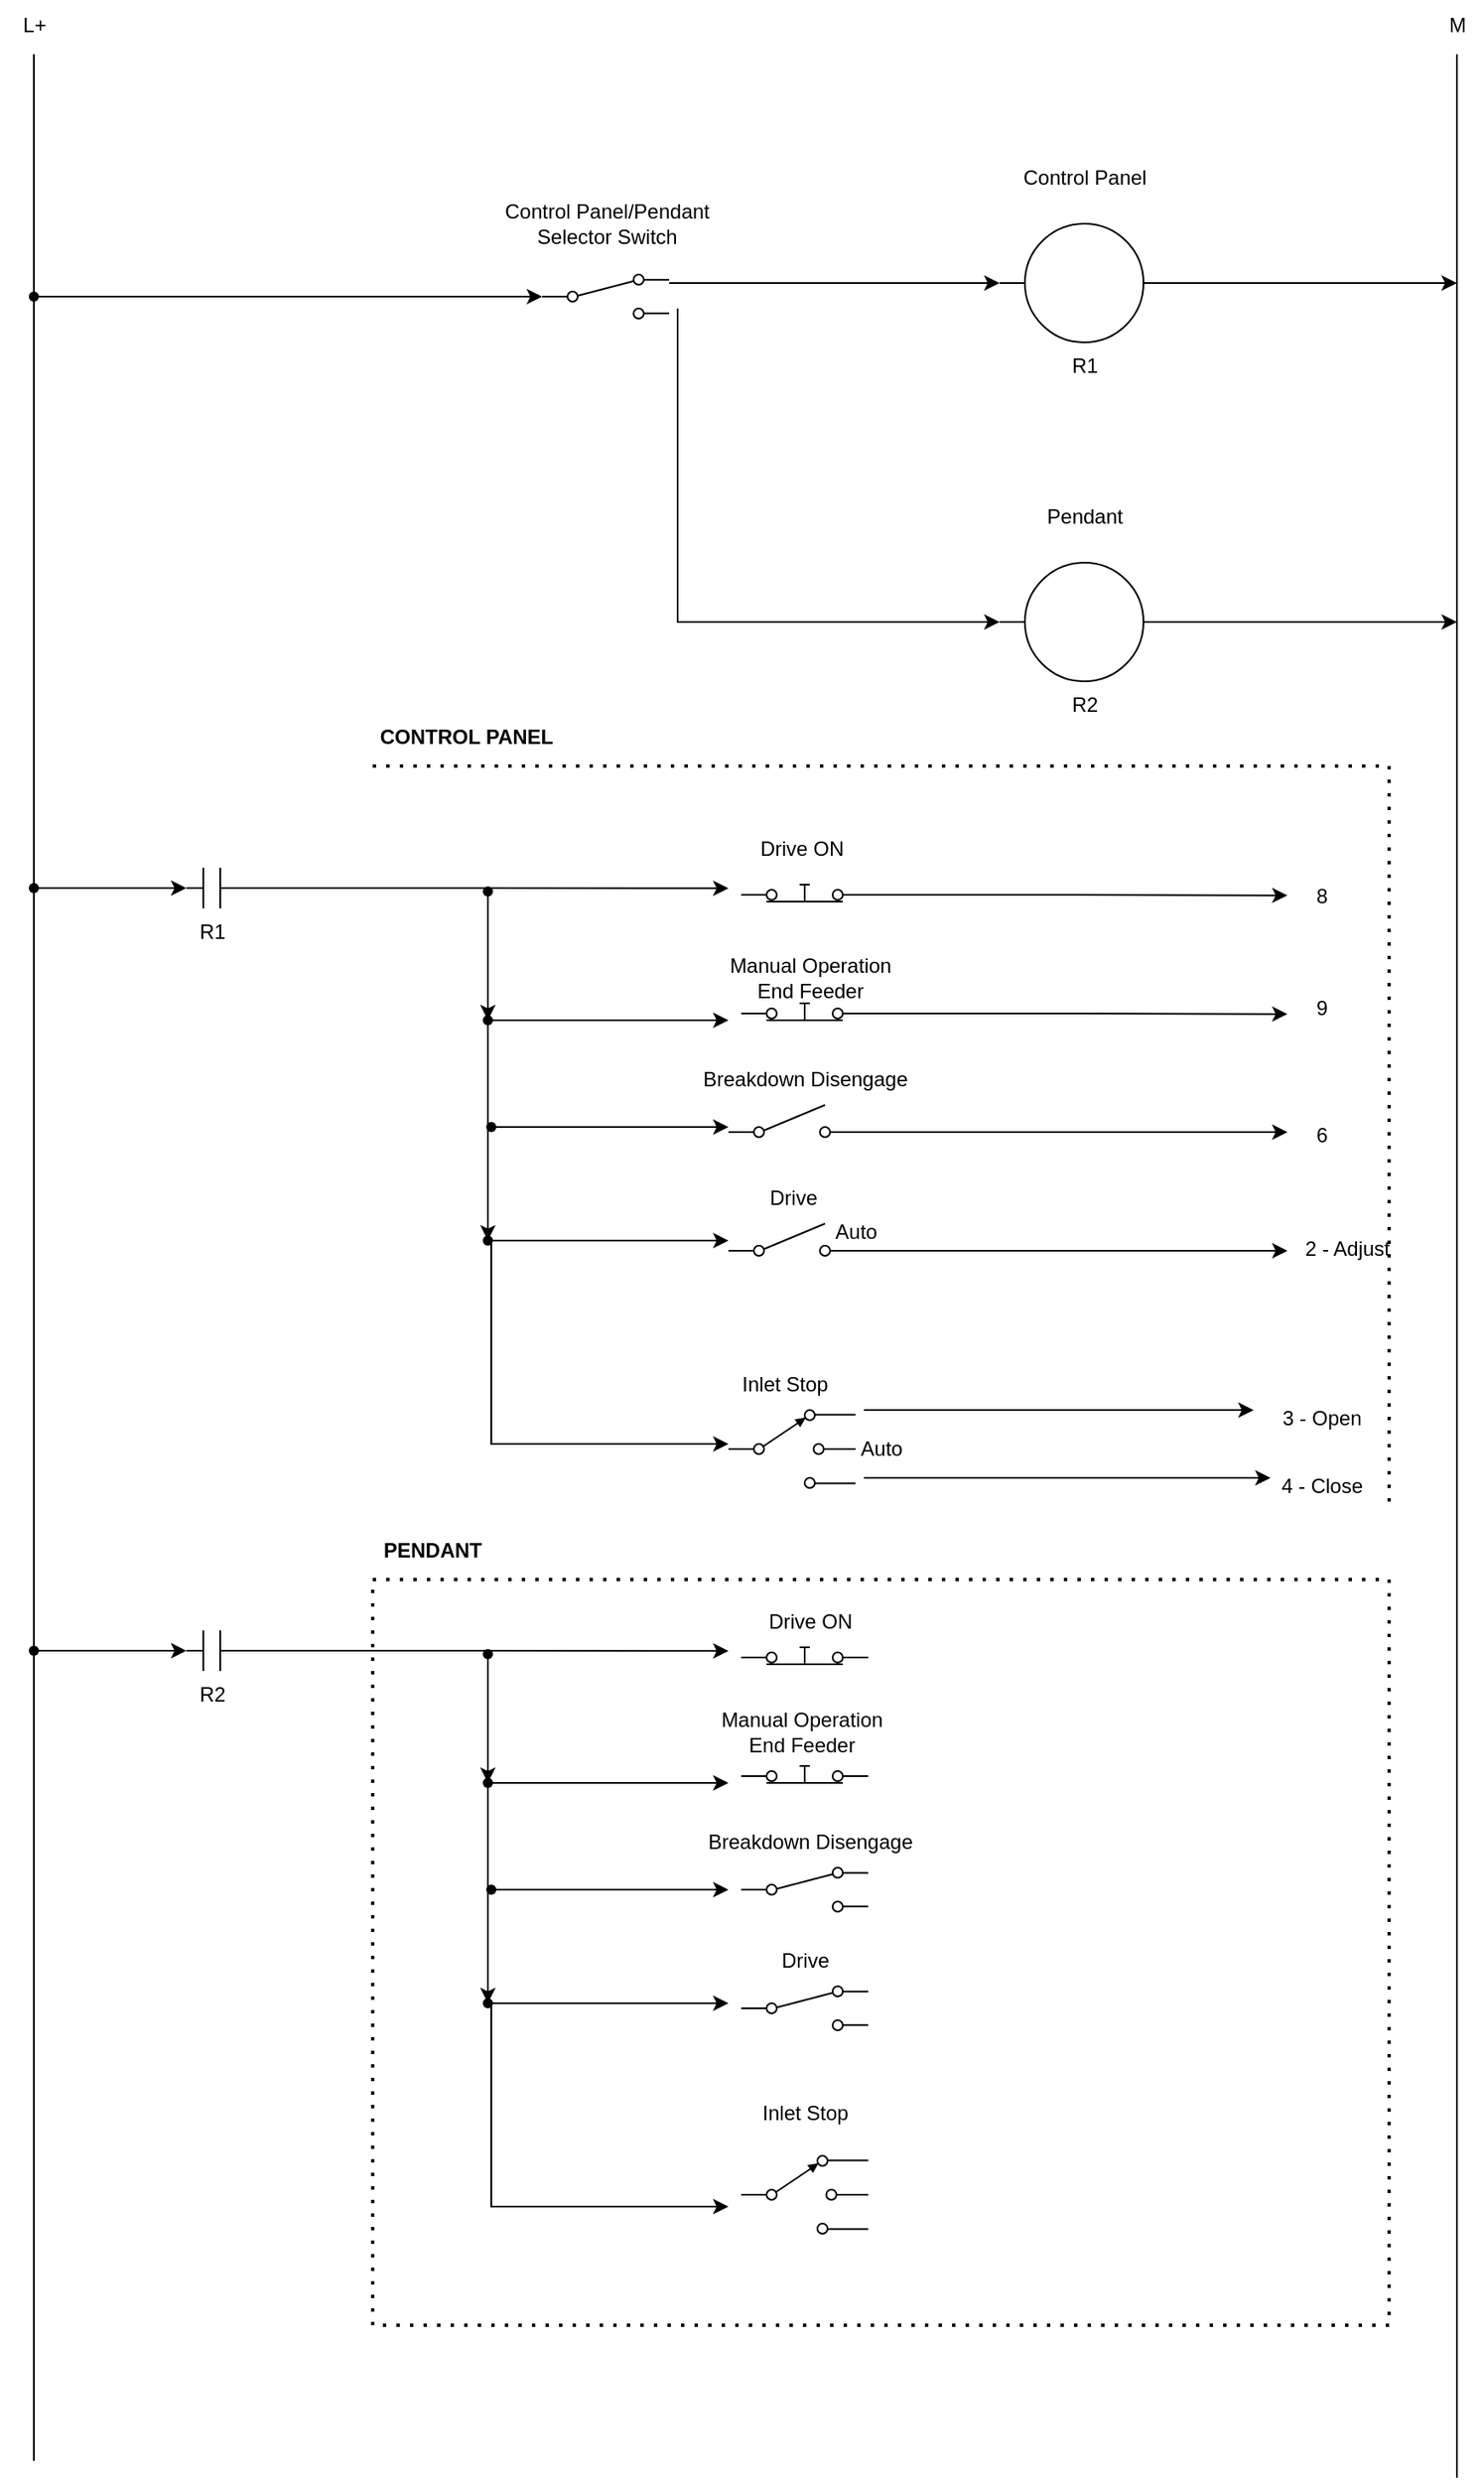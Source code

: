<mxfile version="26.0.16">
  <diagram name="Page-1" id="7e0a89b8-554c-2b80-1dc8-d5c74ca68de4">
    <mxGraphModel dx="1259" dy="662" grid="1" gridSize="10" guides="1" tooltips="1" connect="1" arrows="1" fold="1" page="1" pageScale="1" pageWidth="1100" pageHeight="850" background="none" math="0" shadow="0">
      <root>
        <mxCell id="0" />
        <mxCell id="1" parent="0" />
        <mxCell id="r-EeKwnptwa9FQMb00Me-13" style="edgeStyle=orthogonalEdgeStyle;rounded=0;orthogonalLoop=1;jettySize=auto;html=1;" parent="1" source="r-EeKwnptwa9FQMb00Me-1" edge="1">
          <mxGeometry relative="1" as="geometry">
            <mxPoint x="880.0" y="235" as="targetPoint" />
          </mxGeometry>
        </mxCell>
        <mxCell id="r-EeKwnptwa9FQMb00Me-1" value="R1" style="pointerEvents=1;verticalLabelPosition=bottom;shadow=0;dashed=0;align=center;html=1;verticalAlign=top;shape=mxgraph.electrical.electro-mechanical.relay_coil_2;" parent="1" vertex="1">
          <mxGeometry x="610" y="200" width="100" height="70" as="geometry" />
        </mxCell>
        <mxCell id="r-EeKwnptwa9FQMb00Me-14" style="edgeStyle=orthogonalEdgeStyle;rounded=0;orthogonalLoop=1;jettySize=auto;html=1;" parent="1" source="r-EeKwnptwa9FQMb00Me-2" edge="1">
          <mxGeometry relative="1" as="geometry">
            <mxPoint x="880.0" y="435.0" as="targetPoint" />
          </mxGeometry>
        </mxCell>
        <mxCell id="r-EeKwnptwa9FQMb00Me-2" value="R2" style="pointerEvents=1;verticalLabelPosition=bottom;shadow=0;dashed=0;align=center;html=1;verticalAlign=top;shape=mxgraph.electrical.electro-mechanical.relay_coil_2;" parent="1" vertex="1">
          <mxGeometry x="610" y="400" width="100" height="70" as="geometry" />
        </mxCell>
        <mxCell id="r-EeKwnptwa9FQMb00Me-3" value="Control Panel" style="text;html=1;align=center;verticalAlign=middle;resizable=0;points=[];autosize=1;strokeColor=none;fillColor=none;" parent="1" vertex="1">
          <mxGeometry x="610" y="158" width="100" height="30" as="geometry" />
        </mxCell>
        <mxCell id="r-EeKwnptwa9FQMb00Me-4" value="Pendant" style="text;html=1;align=center;verticalAlign=middle;resizable=0;points=[];autosize=1;strokeColor=none;fillColor=none;" parent="1" vertex="1">
          <mxGeometry x="625" y="358" width="70" height="30" as="geometry" />
        </mxCell>
        <mxCell id="r-EeKwnptwa9FQMb00Me-9" value="" style="endArrow=classic;html=1;rounded=0;entryX=0;entryY=0.5;entryDx=0;entryDy=0;entryPerimeter=0;" parent="1" target="r-EeKwnptwa9FQMb00Me-1" edge="1">
          <mxGeometry width="50" height="50" relative="1" as="geometry">
            <mxPoint x="415" y="235" as="sourcePoint" />
            <mxPoint x="465" y="180" as="targetPoint" />
          </mxGeometry>
        </mxCell>
        <mxCell id="r-EeKwnptwa9FQMb00Me-10" value="" style="endArrow=classic;html=1;rounded=0;entryX=0;entryY=0.5;entryDx=0;entryDy=0;entryPerimeter=0;" parent="1" target="r-EeKwnptwa9FQMb00Me-2" edge="1">
          <mxGeometry width="50" height="50" relative="1" as="geometry">
            <mxPoint x="420" y="250" as="sourcePoint" />
            <mxPoint x="490" y="260" as="targetPoint" />
            <Array as="points">
              <mxPoint x="420" y="435" />
            </Array>
          </mxGeometry>
        </mxCell>
        <mxCell id="r-EeKwnptwa9FQMb00Me-11" value="Control Panel/Pendant&lt;div&gt;Selector Switch&lt;/div&gt;" style="text;html=1;align=center;verticalAlign=middle;resizable=0;points=[];autosize=1;strokeColor=none;fillColor=none;" parent="1" vertex="1">
          <mxGeometry x="307.5" y="180" width="140" height="40" as="geometry" />
        </mxCell>
        <mxCell id="r-EeKwnptwa9FQMb00Me-12" value="" style="endArrow=none;html=1;rounded=0;" parent="1" edge="1">
          <mxGeometry width="50" height="50" relative="1" as="geometry">
            <mxPoint x="880" y="1530" as="sourcePoint" />
            <mxPoint x="880" y="100" as="targetPoint" />
          </mxGeometry>
        </mxCell>
        <mxCell id="r-EeKwnptwa9FQMb00Me-38" style="edgeStyle=orthogonalEdgeStyle;rounded=0;orthogonalLoop=1;jettySize=auto;html=1;exitX=1;exitY=0.8;exitDx=0;exitDy=0;" parent="1" source="r-EeKwnptwa9FQMb00Me-15" edge="1">
          <mxGeometry relative="1" as="geometry">
            <mxPoint x="780.0" y="596.333" as="targetPoint" />
          </mxGeometry>
        </mxCell>
        <mxCell id="r-EeKwnptwa9FQMb00Me-15" value="" style="html=1;shape=mxgraph.electrical.electro-mechanical.pushbutton;aspect=fixed;elSwitchState=on;" parent="1" vertex="1">
          <mxGeometry x="457.5" y="580" width="75" height="20" as="geometry" />
        </mxCell>
        <mxCell id="r-EeKwnptwa9FQMb00Me-37" style="edgeStyle=orthogonalEdgeStyle;rounded=0;orthogonalLoop=1;jettySize=auto;html=1;exitX=1;exitY=0.8;exitDx=0;exitDy=0;" parent="1" source="r-EeKwnptwa9FQMb00Me-16" edge="1">
          <mxGeometry relative="1" as="geometry">
            <mxPoint x="780.0" y="666.333" as="targetPoint" />
          </mxGeometry>
        </mxCell>
        <mxCell id="r-EeKwnptwa9FQMb00Me-16" value="" style="html=1;shape=mxgraph.electrical.electro-mechanical.pushbutton;aspect=fixed;elSwitchState=on;" parent="1" vertex="1">
          <mxGeometry x="457.5" y="650" width="75" height="20" as="geometry" />
        </mxCell>
        <mxCell id="r-EeKwnptwa9FQMb00Me-17" value="" style="html=1;shape=mxgraph.electrical.electro-mechanical.twoWaySwitch;aspect=fixed;elSwitchState=2;" parent="1" vertex="1">
          <mxGeometry x="340" y="230" width="75" height="26" as="geometry" />
        </mxCell>
        <mxCell id="r-EeKwnptwa9FQMb00Me-51" style="edgeStyle=orthogonalEdgeStyle;rounded=0;orthogonalLoop=1;jettySize=auto;html=1;exitX=1;exitY=0.5;exitDx=0;exitDy=0;exitPerimeter=0;" parent="1" source="r-EeKwnptwa9FQMb00Me-19" edge="1">
          <mxGeometry relative="1" as="geometry">
            <mxPoint x="450" y="592.167" as="targetPoint" />
          </mxGeometry>
        </mxCell>
        <mxCell id="r-EeKwnptwa9FQMb00Me-19" value="R1" style="pointerEvents=1;verticalLabelPosition=bottom;shadow=0;dashed=0;align=center;html=1;verticalAlign=top;shape=mxgraph.electrical.electro-mechanical.relay_contacts;" parent="1" vertex="1">
          <mxGeometry x="130" y="580" width="30" height="24" as="geometry" />
        </mxCell>
        <mxCell id="r-EeKwnptwa9FQMb00Me-22" style="edgeStyle=orthogonalEdgeStyle;rounded=0;orthogonalLoop=1;jettySize=auto;html=1;" parent="1" source="r-EeKwnptwa9FQMb00Me-24" edge="1">
          <mxGeometry relative="1" as="geometry">
            <mxPoint x="450" y="920" as="targetPoint" />
            <Array as="points">
              <mxPoint x="310" y="800" />
              <mxPoint x="310" y="920" />
            </Array>
          </mxGeometry>
        </mxCell>
        <mxCell id="r-EeKwnptwa9FQMb00Me-23" value="" style="edgeStyle=orthogonalEdgeStyle;rounded=0;orthogonalLoop=1;jettySize=auto;html=1;" parent="1" source="r-EeKwnptwa9FQMb00Me-29" target="r-EeKwnptwa9FQMb00Me-24" edge="1">
          <mxGeometry relative="1" as="geometry">
            <mxPoint x="450" y="920" as="targetPoint" />
            <mxPoint x="310" y="604" as="sourcePoint" />
            <Array as="points" />
          </mxGeometry>
        </mxCell>
        <mxCell id="r-EeKwnptwa9FQMb00Me-25" style="edgeStyle=orthogonalEdgeStyle;rounded=0;orthogonalLoop=1;jettySize=auto;html=1;" parent="1" source="r-EeKwnptwa9FQMb00Me-24" edge="1">
          <mxGeometry relative="1" as="geometry">
            <mxPoint x="450" y="800" as="targetPoint" />
          </mxGeometry>
        </mxCell>
        <mxCell id="r-EeKwnptwa9FQMb00Me-24" value="" style="shape=waypoint;sketch=0;fillStyle=solid;size=6;pointerEvents=1;points=[];fillColor=none;resizable=0;rotatable=0;perimeter=centerPerimeter;snapToPoint=1;" parent="1" vertex="1">
          <mxGeometry x="298" y="790" width="20" height="20" as="geometry" />
        </mxCell>
        <mxCell id="r-EeKwnptwa9FQMb00Me-27" style="edgeStyle=orthogonalEdgeStyle;rounded=0;orthogonalLoop=1;jettySize=auto;html=1;" parent="1" source="r-EeKwnptwa9FQMb00Me-26" edge="1">
          <mxGeometry relative="1" as="geometry">
            <mxPoint x="450" y="733" as="targetPoint" />
          </mxGeometry>
        </mxCell>
        <mxCell id="r-EeKwnptwa9FQMb00Me-26" value="" style="shape=waypoint;sketch=0;fillStyle=solid;size=6;pointerEvents=1;points=[];fillColor=none;resizable=0;rotatable=0;perimeter=centerPerimeter;snapToPoint=1;" parent="1" vertex="1">
          <mxGeometry x="300" y="723" width="20" height="20" as="geometry" />
        </mxCell>
        <mxCell id="r-EeKwnptwa9FQMb00Me-30" style="edgeStyle=orthogonalEdgeStyle;rounded=0;orthogonalLoop=1;jettySize=auto;html=1;" parent="1" source="r-EeKwnptwa9FQMb00Me-29" edge="1">
          <mxGeometry relative="1" as="geometry">
            <mxPoint x="450" y="670" as="targetPoint" />
          </mxGeometry>
        </mxCell>
        <mxCell id="r-EeKwnptwa9FQMb00Me-29" value="" style="shape=waypoint;sketch=0;fillStyle=solid;size=6;pointerEvents=1;points=[];fillColor=none;resizable=0;rotatable=0;perimeter=centerPerimeter;snapToPoint=1;" parent="1" vertex="1">
          <mxGeometry x="298" y="660" width="20" height="20" as="geometry" />
        </mxCell>
        <mxCell id="r-EeKwnptwa9FQMb00Me-48" value="" style="shape=waypoint;sketch=0;fillStyle=solid;size=6;pointerEvents=1;points=[];fillColor=none;resizable=0;rotatable=0;perimeter=centerPerimeter;snapToPoint=1;" parent="1" vertex="1">
          <mxGeometry x="298" y="584" width="20" height="20" as="geometry" />
        </mxCell>
        <mxCell id="r-EeKwnptwa9FQMb00Me-50" style="edgeStyle=orthogonalEdgeStyle;rounded=0;orthogonalLoop=1;jettySize=auto;html=1;entryX=0.408;entryY=0.108;entryDx=0;entryDy=0;entryPerimeter=0;" parent="1" source="r-EeKwnptwa9FQMb00Me-48" target="r-EeKwnptwa9FQMb00Me-29" edge="1">
          <mxGeometry relative="1" as="geometry" />
        </mxCell>
        <mxCell id="r-EeKwnptwa9FQMb00Me-54" value="" style="pointerEvents=1;verticalLabelPosition=bottom;shadow=0;dashed=0;align=center;html=1;verticalAlign=top;shape=mxgraph.electrical.electro-mechanical.selectorSwitch3Position2;elSwitchState=1;" parent="1" vertex="1">
          <mxGeometry x="457.5" y="1340" width="75" height="46" as="geometry" />
        </mxCell>
        <mxCell id="r-EeKwnptwa9FQMb00Me-57" value="" style="html=1;shape=mxgraph.electrical.electro-mechanical.twoWaySwitch;aspect=fixed;elSwitchState=2;" parent="1" vertex="1">
          <mxGeometry x="457.5" y="1240" width="75" height="26" as="geometry" />
        </mxCell>
        <mxCell id="r-EeKwnptwa9FQMb00Me-59" value="" style="html=1;shape=mxgraph.electrical.electro-mechanical.pushbutton;aspect=fixed;elSwitchState=on;" parent="1" vertex="1">
          <mxGeometry x="457.5" y="1030" width="75" height="20" as="geometry" />
        </mxCell>
        <mxCell id="r-EeKwnptwa9FQMb00Me-61" value="" style="html=1;shape=mxgraph.electrical.electro-mechanical.pushbutton;aspect=fixed;elSwitchState=on;" parent="1" vertex="1">
          <mxGeometry x="457.5" y="1100" width="75" height="20" as="geometry" />
        </mxCell>
        <mxCell id="r-EeKwnptwa9FQMb00Me-64" value="" style="html=1;shape=mxgraph.electrical.electro-mechanical.twoWaySwitch;aspect=fixed;elSwitchState=2;" parent="1" vertex="1">
          <mxGeometry x="457.5" y="1170" width="75" height="26" as="geometry" />
        </mxCell>
        <mxCell id="r-EeKwnptwa9FQMb00Me-65" style="edgeStyle=orthogonalEdgeStyle;rounded=0;orthogonalLoop=1;jettySize=auto;html=1;exitX=1;exitY=0.5;exitDx=0;exitDy=0;exitPerimeter=0;" parent="1" source="r-EeKwnptwa9FQMb00Me-66" edge="1">
          <mxGeometry relative="1" as="geometry">
            <mxPoint x="450" y="1042.167" as="targetPoint" />
          </mxGeometry>
        </mxCell>
        <mxCell id="r-EeKwnptwa9FQMb00Me-66" value="R2" style="pointerEvents=1;verticalLabelPosition=bottom;shadow=0;dashed=0;align=center;html=1;verticalAlign=top;shape=mxgraph.electrical.electro-mechanical.relay_contacts;" parent="1" vertex="1">
          <mxGeometry x="130" y="1030" width="30" height="24" as="geometry" />
        </mxCell>
        <mxCell id="r-EeKwnptwa9FQMb00Me-67" style="edgeStyle=orthogonalEdgeStyle;rounded=0;orthogonalLoop=1;jettySize=auto;html=1;" parent="1" source="r-EeKwnptwa9FQMb00Me-70" edge="1">
          <mxGeometry relative="1" as="geometry">
            <mxPoint x="450" y="1370" as="targetPoint" />
            <Array as="points">
              <mxPoint x="310" y="1250" />
              <mxPoint x="310" y="1370" />
            </Array>
          </mxGeometry>
        </mxCell>
        <mxCell id="r-EeKwnptwa9FQMb00Me-68" value="" style="edgeStyle=orthogonalEdgeStyle;rounded=0;orthogonalLoop=1;jettySize=auto;html=1;" parent="1" source="r-EeKwnptwa9FQMb00Me-74" target="r-EeKwnptwa9FQMb00Me-70" edge="1">
          <mxGeometry relative="1" as="geometry">
            <mxPoint x="450" y="1370" as="targetPoint" />
            <mxPoint x="310" y="1054" as="sourcePoint" />
            <Array as="points" />
          </mxGeometry>
        </mxCell>
        <mxCell id="r-EeKwnptwa9FQMb00Me-69" style="edgeStyle=orthogonalEdgeStyle;rounded=0;orthogonalLoop=1;jettySize=auto;html=1;" parent="1" source="r-EeKwnptwa9FQMb00Me-70" edge="1">
          <mxGeometry relative="1" as="geometry">
            <mxPoint x="450" y="1250" as="targetPoint" />
          </mxGeometry>
        </mxCell>
        <mxCell id="r-EeKwnptwa9FQMb00Me-70" value="" style="shape=waypoint;sketch=0;fillStyle=solid;size=6;pointerEvents=1;points=[];fillColor=none;resizable=0;rotatable=0;perimeter=centerPerimeter;snapToPoint=1;" parent="1" vertex="1">
          <mxGeometry x="298" y="1240" width="20" height="20" as="geometry" />
        </mxCell>
        <mxCell id="r-EeKwnptwa9FQMb00Me-71" style="edgeStyle=orthogonalEdgeStyle;rounded=0;orthogonalLoop=1;jettySize=auto;html=1;" parent="1" source="r-EeKwnptwa9FQMb00Me-72" edge="1">
          <mxGeometry relative="1" as="geometry">
            <mxPoint x="450" y="1183" as="targetPoint" />
          </mxGeometry>
        </mxCell>
        <mxCell id="r-EeKwnptwa9FQMb00Me-72" value="" style="shape=waypoint;sketch=0;fillStyle=solid;size=6;pointerEvents=1;points=[];fillColor=none;resizable=0;rotatable=0;perimeter=centerPerimeter;snapToPoint=1;" parent="1" vertex="1">
          <mxGeometry x="300" y="1173" width="20" height="20" as="geometry" />
        </mxCell>
        <mxCell id="r-EeKwnptwa9FQMb00Me-73" style="edgeStyle=orthogonalEdgeStyle;rounded=0;orthogonalLoop=1;jettySize=auto;html=1;" parent="1" source="r-EeKwnptwa9FQMb00Me-74" edge="1">
          <mxGeometry relative="1" as="geometry">
            <mxPoint x="450" y="1120" as="targetPoint" />
          </mxGeometry>
        </mxCell>
        <mxCell id="r-EeKwnptwa9FQMb00Me-74" value="" style="shape=waypoint;sketch=0;fillStyle=solid;size=6;pointerEvents=1;points=[];fillColor=none;resizable=0;rotatable=0;perimeter=centerPerimeter;snapToPoint=1;" parent="1" vertex="1">
          <mxGeometry x="298" y="1110" width="20" height="20" as="geometry" />
        </mxCell>
        <mxCell id="r-EeKwnptwa9FQMb00Me-76" value="" style="shape=waypoint;sketch=0;fillStyle=solid;size=6;pointerEvents=1;points=[];fillColor=none;resizable=0;rotatable=0;perimeter=centerPerimeter;snapToPoint=1;" parent="1" vertex="1">
          <mxGeometry x="298" y="1034" width="20" height="20" as="geometry" />
        </mxCell>
        <mxCell id="r-EeKwnptwa9FQMb00Me-77" style="edgeStyle=orthogonalEdgeStyle;rounded=0;orthogonalLoop=1;jettySize=auto;html=1;entryX=0.408;entryY=0.108;entryDx=0;entryDy=0;entryPerimeter=0;" parent="1" source="r-EeKwnptwa9FQMb00Me-76" target="r-EeKwnptwa9FQMb00Me-74" edge="1">
          <mxGeometry relative="1" as="geometry" />
        </mxCell>
        <mxCell id="r-EeKwnptwa9FQMb00Me-78" value="Drive ON" style="text;html=1;align=center;verticalAlign=middle;resizable=0;points=[];autosize=1;strokeColor=none;fillColor=none;" parent="1" vertex="1">
          <mxGeometry x="457.5" y="554" width="70" height="30" as="geometry" />
        </mxCell>
        <mxCell id="r-EeKwnptwa9FQMb00Me-79" value="&lt;div&gt;Manual Operation&lt;/div&gt;End Feeder" style="text;html=1;align=center;verticalAlign=middle;resizable=0;points=[];autosize=1;strokeColor=none;fillColor=none;" parent="1" vertex="1">
          <mxGeometry x="437.5" y="625" width="120" height="40" as="geometry" />
        </mxCell>
        <mxCell id="r-EeKwnptwa9FQMb00Me-80" value="Inlet Stop" style="text;html=1;align=center;verticalAlign=middle;resizable=0;points=[];autosize=1;strokeColor=none;fillColor=none;" parent="1" vertex="1">
          <mxGeometry x="447.5" y="870" width="70" height="30" as="geometry" />
        </mxCell>
        <mxCell id="r-EeKwnptwa9FQMb00Me-81" value="Drive" style="text;html=1;align=center;verticalAlign=middle;resizable=0;points=[];autosize=1;strokeColor=none;fillColor=none;" parent="1" vertex="1">
          <mxGeometry x="462.5" y="760" width="50" height="30" as="geometry" />
        </mxCell>
        <mxCell id="r-EeKwnptwa9FQMb00Me-83" value="Breakdown Disengage" style="text;html=1;align=center;verticalAlign=middle;resizable=0;points=[];autosize=1;strokeColor=none;fillColor=none;" parent="1" vertex="1">
          <mxGeometry x="425" y="690" width="140" height="30" as="geometry" />
        </mxCell>
        <mxCell id="r-EeKwnptwa9FQMb00Me-85" value="" style="endArrow=none;html=1;rounded=0;" parent="1" edge="1">
          <mxGeometry width="50" height="50" relative="1" as="geometry">
            <mxPoint x="40" y="1520" as="sourcePoint" />
            <mxPoint x="40" y="100" as="targetPoint" />
          </mxGeometry>
        </mxCell>
        <mxCell id="r-EeKwnptwa9FQMb00Me-86" value="L+" style="text;html=1;align=center;verticalAlign=middle;resizable=0;points=[];autosize=1;strokeColor=none;fillColor=none;" parent="1" vertex="1">
          <mxGeometry x="20" y="68" width="40" height="30" as="geometry" />
        </mxCell>
        <mxCell id="r-EeKwnptwa9FQMb00Me-87" value="M" style="text;html=1;align=center;verticalAlign=middle;resizable=0;points=[];autosize=1;strokeColor=none;fillColor=none;" parent="1" vertex="1">
          <mxGeometry x="865" y="68" width="30" height="30" as="geometry" />
        </mxCell>
        <mxCell id="r-EeKwnptwa9FQMb00Me-89" style="edgeStyle=orthogonalEdgeStyle;rounded=0;orthogonalLoop=1;jettySize=auto;html=1;entryX=0;entryY=0.5;entryDx=0;entryDy=0;" parent="1" source="r-EeKwnptwa9FQMb00Me-88" target="r-EeKwnptwa9FQMb00Me-17" edge="1">
          <mxGeometry relative="1" as="geometry" />
        </mxCell>
        <mxCell id="r-EeKwnptwa9FQMb00Me-88" value="" style="shape=waypoint;sketch=0;fillStyle=solid;size=6;pointerEvents=1;points=[];fillColor=none;resizable=0;rotatable=0;perimeter=centerPerimeter;snapToPoint=1;" parent="1" vertex="1">
          <mxGeometry x="30" y="233" width="20" height="20" as="geometry" />
        </mxCell>
        <mxCell id="r-EeKwnptwa9FQMb00Me-90" value="" style="shape=waypoint;sketch=0;fillStyle=solid;size=6;pointerEvents=1;points=[];fillColor=none;resizable=0;rotatable=0;perimeter=centerPerimeter;snapToPoint=1;" parent="1" vertex="1">
          <mxGeometry x="30" y="582" width="20" height="20" as="geometry" />
        </mxCell>
        <mxCell id="r-EeKwnptwa9FQMb00Me-91" style="edgeStyle=orthogonalEdgeStyle;rounded=0;orthogonalLoop=1;jettySize=auto;html=1;entryX=0;entryY=0.5;entryDx=0;entryDy=0;entryPerimeter=0;" parent="1" source="r-EeKwnptwa9FQMb00Me-90" target="r-EeKwnptwa9FQMb00Me-19" edge="1">
          <mxGeometry relative="1" as="geometry" />
        </mxCell>
        <mxCell id="r-EeKwnptwa9FQMb00Me-92" value="" style="shape=waypoint;sketch=0;fillStyle=solid;size=6;pointerEvents=1;points=[];fillColor=none;resizable=0;rotatable=0;perimeter=centerPerimeter;snapToPoint=1;" parent="1" vertex="1">
          <mxGeometry x="30" y="1032" width="20" height="20" as="geometry" />
        </mxCell>
        <mxCell id="r-EeKwnptwa9FQMb00Me-93" style="edgeStyle=orthogonalEdgeStyle;rounded=0;orthogonalLoop=1;jettySize=auto;html=1;entryX=0;entryY=0.5;entryDx=0;entryDy=0;entryPerimeter=0;" parent="1" source="r-EeKwnptwa9FQMb00Me-92" target="r-EeKwnptwa9FQMb00Me-66" edge="1">
          <mxGeometry relative="1" as="geometry" />
        </mxCell>
        <mxCell id="r-EeKwnptwa9FQMb00Me-94" value="" style="endArrow=none;dashed=1;html=1;dashPattern=1 3;strokeWidth=2;rounded=0;" parent="1" edge="1">
          <mxGeometry width="50" height="50" relative="1" as="geometry">
            <mxPoint x="240" y="520" as="sourcePoint" />
            <mxPoint x="840" y="960" as="targetPoint" />
            <Array as="points">
              <mxPoint x="840" y="520" />
            </Array>
          </mxGeometry>
        </mxCell>
        <mxCell id="r-EeKwnptwa9FQMb00Me-96" value="&lt;b&gt;CONTROL PANEL&lt;/b&gt;" style="text;html=1;align=center;verticalAlign=middle;resizable=0;points=[];autosize=1;strokeColor=none;fillColor=none;" parent="1" vertex="1">
          <mxGeometry x="230" y="488" width="130" height="30" as="geometry" />
        </mxCell>
        <mxCell id="r-EeKwnptwa9FQMb00Me-97" value="" style="endArrow=none;dashed=1;html=1;dashPattern=1 3;strokeWidth=2;rounded=0;" parent="1" edge="1">
          <mxGeometry width="50" height="50" relative="1" as="geometry">
            <mxPoint x="240" y="1000" as="sourcePoint" />
            <mxPoint x="240" y="1000" as="targetPoint" />
            <Array as="points">
              <mxPoint x="840" y="1000" />
              <mxPoint x="840" y="1440" />
              <mxPoint x="240" y="1440" />
            </Array>
          </mxGeometry>
        </mxCell>
        <mxCell id="r-EeKwnptwa9FQMb00Me-98" value="&lt;b&gt;PENDANT&lt;/b&gt;" style="text;html=1;align=center;verticalAlign=middle;resizable=0;points=[];autosize=1;strokeColor=none;fillColor=none;" parent="1" vertex="1">
          <mxGeometry x="235" y="968" width="80" height="30" as="geometry" />
        </mxCell>
        <mxCell id="r-EeKwnptwa9FQMb00Me-99" value="Drive" style="text;html=1;align=center;verticalAlign=middle;resizable=0;points=[];autosize=1;strokeColor=none;fillColor=none;" parent="1" vertex="1">
          <mxGeometry x="470" y="1210" width="50" height="30" as="geometry" />
        </mxCell>
        <mxCell id="r-EeKwnptwa9FQMb00Me-100" value="Inlet Stop" style="text;html=1;align=center;verticalAlign=middle;resizable=0;points=[];autosize=1;strokeColor=none;fillColor=none;" parent="1" vertex="1">
          <mxGeometry x="460" y="1300" width="70" height="30" as="geometry" />
        </mxCell>
        <mxCell id="r-EeKwnptwa9FQMb00Me-101" value="Breakdown Disengage" style="text;html=1;align=center;verticalAlign=middle;resizable=0;points=[];autosize=1;strokeColor=none;fillColor=none;" parent="1" vertex="1">
          <mxGeometry x="427.5" y="1140" width="140" height="30" as="geometry" />
        </mxCell>
        <mxCell id="r-EeKwnptwa9FQMb00Me-103" value="Drive ON" style="text;html=1;align=center;verticalAlign=middle;resizable=0;points=[];autosize=1;strokeColor=none;fillColor=none;" parent="1" vertex="1">
          <mxGeometry x="462.5" y="1010" width="70" height="30" as="geometry" />
        </mxCell>
        <mxCell id="Pc5fEkgWnDJ0rDliruo7-1" value="&lt;div&gt;Manual Operation&lt;/div&gt;End Feeder" style="text;html=1;align=center;verticalAlign=middle;resizable=0;points=[];autosize=1;strokeColor=none;fillColor=none;" vertex="1" parent="1">
          <mxGeometry x="432.5" y="1070" width="120" height="40" as="geometry" />
        </mxCell>
        <mxCell id="Pc5fEkgWnDJ0rDliruo7-6" style="edgeStyle=orthogonalEdgeStyle;rounded=0;orthogonalLoop=1;jettySize=auto;html=1;exitX=1;exitY=0.8;exitDx=0;exitDy=0;" edge="1" parent="1" source="Pc5fEkgWnDJ0rDliruo7-3">
          <mxGeometry relative="1" as="geometry">
            <mxPoint x="780" y="736" as="targetPoint" />
          </mxGeometry>
        </mxCell>
        <mxCell id="Pc5fEkgWnDJ0rDliruo7-3" value="" style="html=1;shape=mxgraph.electrical.electro-mechanical.singleSwitch;aspect=fixed;elSwitchState=off;" vertex="1" parent="1">
          <mxGeometry x="450" y="720" width="75" height="20" as="geometry" />
        </mxCell>
        <mxCell id="Pc5fEkgWnDJ0rDliruo7-5" style="edgeStyle=orthogonalEdgeStyle;rounded=0;orthogonalLoop=1;jettySize=auto;html=1;exitX=1;exitY=0.8;exitDx=0;exitDy=0;" edge="1" parent="1" source="Pc5fEkgWnDJ0rDliruo7-4">
          <mxGeometry relative="1" as="geometry">
            <mxPoint x="780" y="806" as="targetPoint" />
          </mxGeometry>
        </mxCell>
        <mxCell id="Pc5fEkgWnDJ0rDliruo7-4" value="" style="html=1;shape=mxgraph.electrical.electro-mechanical.singleSwitch;aspect=fixed;elSwitchState=off;" vertex="1" parent="1">
          <mxGeometry x="450" y="790" width="75" height="20" as="geometry" />
        </mxCell>
        <mxCell id="Pc5fEkgWnDJ0rDliruo7-10" value="8" style="text;html=1;align=center;verticalAlign=middle;resizable=0;points=[];autosize=1;strokeColor=none;fillColor=none;" vertex="1" parent="1">
          <mxGeometry x="785" y="582" width="30" height="30" as="geometry" />
        </mxCell>
        <mxCell id="Pc5fEkgWnDJ0rDliruo7-11" value="9" style="text;html=1;align=center;verticalAlign=middle;resizable=0;points=[];autosize=1;strokeColor=none;fillColor=none;" vertex="1" parent="1">
          <mxGeometry x="785" y="648" width="30" height="30" as="geometry" />
        </mxCell>
        <mxCell id="Pc5fEkgWnDJ0rDliruo7-12" value="6" style="text;html=1;align=center;verticalAlign=middle;resizable=0;points=[];autosize=1;strokeColor=none;fillColor=none;" vertex="1" parent="1">
          <mxGeometry x="785" y="723" width="30" height="30" as="geometry" />
        </mxCell>
        <mxCell id="Pc5fEkgWnDJ0rDliruo7-13" value="2 - Adjust" style="text;html=1;align=center;verticalAlign=middle;resizable=0;points=[];autosize=1;strokeColor=none;fillColor=none;" vertex="1" parent="1">
          <mxGeometry x="780" y="790" width="70" height="30" as="geometry" />
        </mxCell>
        <mxCell id="Pc5fEkgWnDJ0rDliruo7-14" value="3 - Open" style="text;html=1;align=center;verticalAlign=middle;resizable=0;points=[];autosize=1;strokeColor=none;fillColor=none;" vertex="1" parent="1">
          <mxGeometry x="765" y="890" width="70" height="30" as="geometry" />
        </mxCell>
        <mxCell id="Pc5fEkgWnDJ0rDliruo7-15" value="4 - Close" style="text;html=1;align=center;verticalAlign=middle;resizable=0;points=[];autosize=1;strokeColor=none;fillColor=none;" vertex="1" parent="1">
          <mxGeometry x="765" y="930" width="70" height="30" as="geometry" />
        </mxCell>
        <mxCell id="Pc5fEkgWnDJ0rDliruo7-17" value="" style="pointerEvents=1;verticalLabelPosition=bottom;shadow=0;dashed=0;align=center;html=1;verticalAlign=top;shape=mxgraph.electrical.electro-mechanical.selectorSwitch3Position2;elSwitchState=1;" vertex="1" parent="1">
          <mxGeometry x="450" y="900" width="75" height="46" as="geometry" />
        </mxCell>
        <mxCell id="Pc5fEkgWnDJ0rDliruo7-20" value="" style="endArrow=classic;html=1;rounded=0;" edge="1" parent="1">
          <mxGeometry width="50" height="50" relative="1" as="geometry">
            <mxPoint x="530" y="940" as="sourcePoint" />
            <mxPoint x="770" y="940" as="targetPoint" />
          </mxGeometry>
        </mxCell>
        <mxCell id="Pc5fEkgWnDJ0rDliruo7-21" value="" style="endArrow=classic;html=1;rounded=0;" edge="1" parent="1">
          <mxGeometry width="50" height="50" relative="1" as="geometry">
            <mxPoint x="530" y="900" as="sourcePoint" />
            <mxPoint x="760" y="900" as="targetPoint" />
          </mxGeometry>
        </mxCell>
        <mxCell id="Pc5fEkgWnDJ0rDliruo7-22" value="Auto" style="text;html=1;align=center;verticalAlign=middle;resizable=0;points=[];autosize=1;strokeColor=none;fillColor=none;" vertex="1" parent="1">
          <mxGeometry x="515" y="908" width="50" height="30" as="geometry" />
        </mxCell>
        <mxCell id="Pc5fEkgWnDJ0rDliruo7-23" value="Auto" style="text;html=1;align=center;verticalAlign=middle;resizable=0;points=[];autosize=1;strokeColor=none;fillColor=none;" vertex="1" parent="1">
          <mxGeometry x="500" y="780" width="50" height="30" as="geometry" />
        </mxCell>
      </root>
    </mxGraphModel>
  </diagram>
</mxfile>
